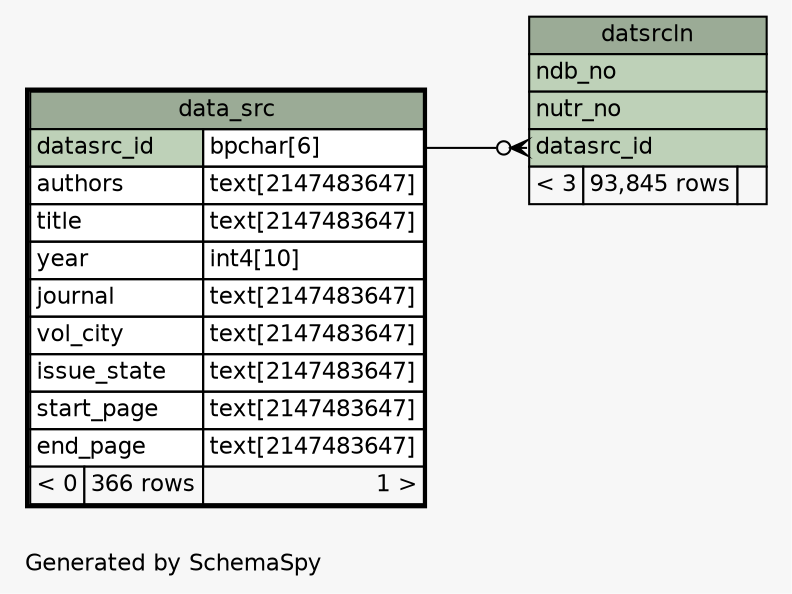 // dot 2.40.1 on Linux 5.4.0-80-generic
// SchemaSpy rev 590
digraph "oneDegreeRelationshipsDiagram" {
  graph [
    rankdir="RL"
    bgcolor="#f7f7f7"
    label="\nGenerated by SchemaSpy"
    labeljust="l"
    nodesep="0.18"
    ranksep="0.46"
    fontname="Helvetica"
    fontsize="11"
  ];
  node [
    fontname="Helvetica"
    fontsize="11"
    shape="plaintext"
  ];
  edge [
    arrowsize="0.8"
  ];
  "datsrcln":"datasrc_id":w -> "data_src":"datasrc_id.type":e [arrowhead=none dir=back arrowtail=crowodot];
  "data_src" [
    label=<
    <TABLE BORDER="2" CELLBORDER="1" CELLSPACING="0" BGCOLOR="#ffffff">
      <TR><TD COLSPAN="3" BGCOLOR="#9bab96" ALIGN="CENTER">data_src</TD></TR>
      <TR><TD PORT="datasrc_id" COLSPAN="2" BGCOLOR="#bed1b8" ALIGN="LEFT">datasrc_id</TD><TD PORT="datasrc_id.type" ALIGN="LEFT">bpchar[6]</TD></TR>
      <TR><TD PORT="authors" COLSPAN="2" ALIGN="LEFT">authors</TD><TD PORT="authors.type" ALIGN="LEFT">text[2147483647]</TD></TR>
      <TR><TD PORT="title" COLSPAN="2" ALIGN="LEFT">title</TD><TD PORT="title.type" ALIGN="LEFT">text[2147483647]</TD></TR>
      <TR><TD PORT="year" COLSPAN="2" ALIGN="LEFT">year</TD><TD PORT="year.type" ALIGN="LEFT">int4[10]</TD></TR>
      <TR><TD PORT="journal" COLSPAN="2" ALIGN="LEFT">journal</TD><TD PORT="journal.type" ALIGN="LEFT">text[2147483647]</TD></TR>
      <TR><TD PORT="vol_city" COLSPAN="2" ALIGN="LEFT">vol_city</TD><TD PORT="vol_city.type" ALIGN="LEFT">text[2147483647]</TD></TR>
      <TR><TD PORT="issue_state" COLSPAN="2" ALIGN="LEFT">issue_state</TD><TD PORT="issue_state.type" ALIGN="LEFT">text[2147483647]</TD></TR>
      <TR><TD PORT="start_page" COLSPAN="2" ALIGN="LEFT">start_page</TD><TD PORT="start_page.type" ALIGN="LEFT">text[2147483647]</TD></TR>
      <TR><TD PORT="end_page" COLSPAN="2" ALIGN="LEFT">end_page</TD><TD PORT="end_page.type" ALIGN="LEFT">text[2147483647]</TD></TR>
      <TR><TD ALIGN="LEFT" BGCOLOR="#f7f7f7">&lt; 0</TD><TD ALIGN="RIGHT" BGCOLOR="#f7f7f7">366 rows</TD><TD ALIGN="RIGHT" BGCOLOR="#f7f7f7">1 &gt;</TD></TR>
    </TABLE>>
    URL="data_src.html"
    tooltip="data_src"
  ];
  "datsrcln" [
    label=<
    <TABLE BORDER="0" CELLBORDER="1" CELLSPACING="0" BGCOLOR="#ffffff">
      <TR><TD COLSPAN="3" BGCOLOR="#9bab96" ALIGN="CENTER">datsrcln</TD></TR>
      <TR><TD PORT="ndb_no" COLSPAN="3" BGCOLOR="#bed1b8" ALIGN="LEFT">ndb_no</TD></TR>
      <TR><TD PORT="nutr_no" COLSPAN="3" BGCOLOR="#bed1b8" ALIGN="LEFT">nutr_no</TD></TR>
      <TR><TD PORT="datasrc_id" COLSPAN="3" BGCOLOR="#bed1b8" ALIGN="LEFT">datasrc_id</TD></TR>
      <TR><TD ALIGN="LEFT" BGCOLOR="#f7f7f7">&lt; 3</TD><TD ALIGN="RIGHT" BGCOLOR="#f7f7f7">93,845 rows</TD><TD ALIGN="RIGHT" BGCOLOR="#f7f7f7">  </TD></TR>
    </TABLE>>
    URL="datsrcln.html"
    tooltip="datsrcln"
  ];
}

